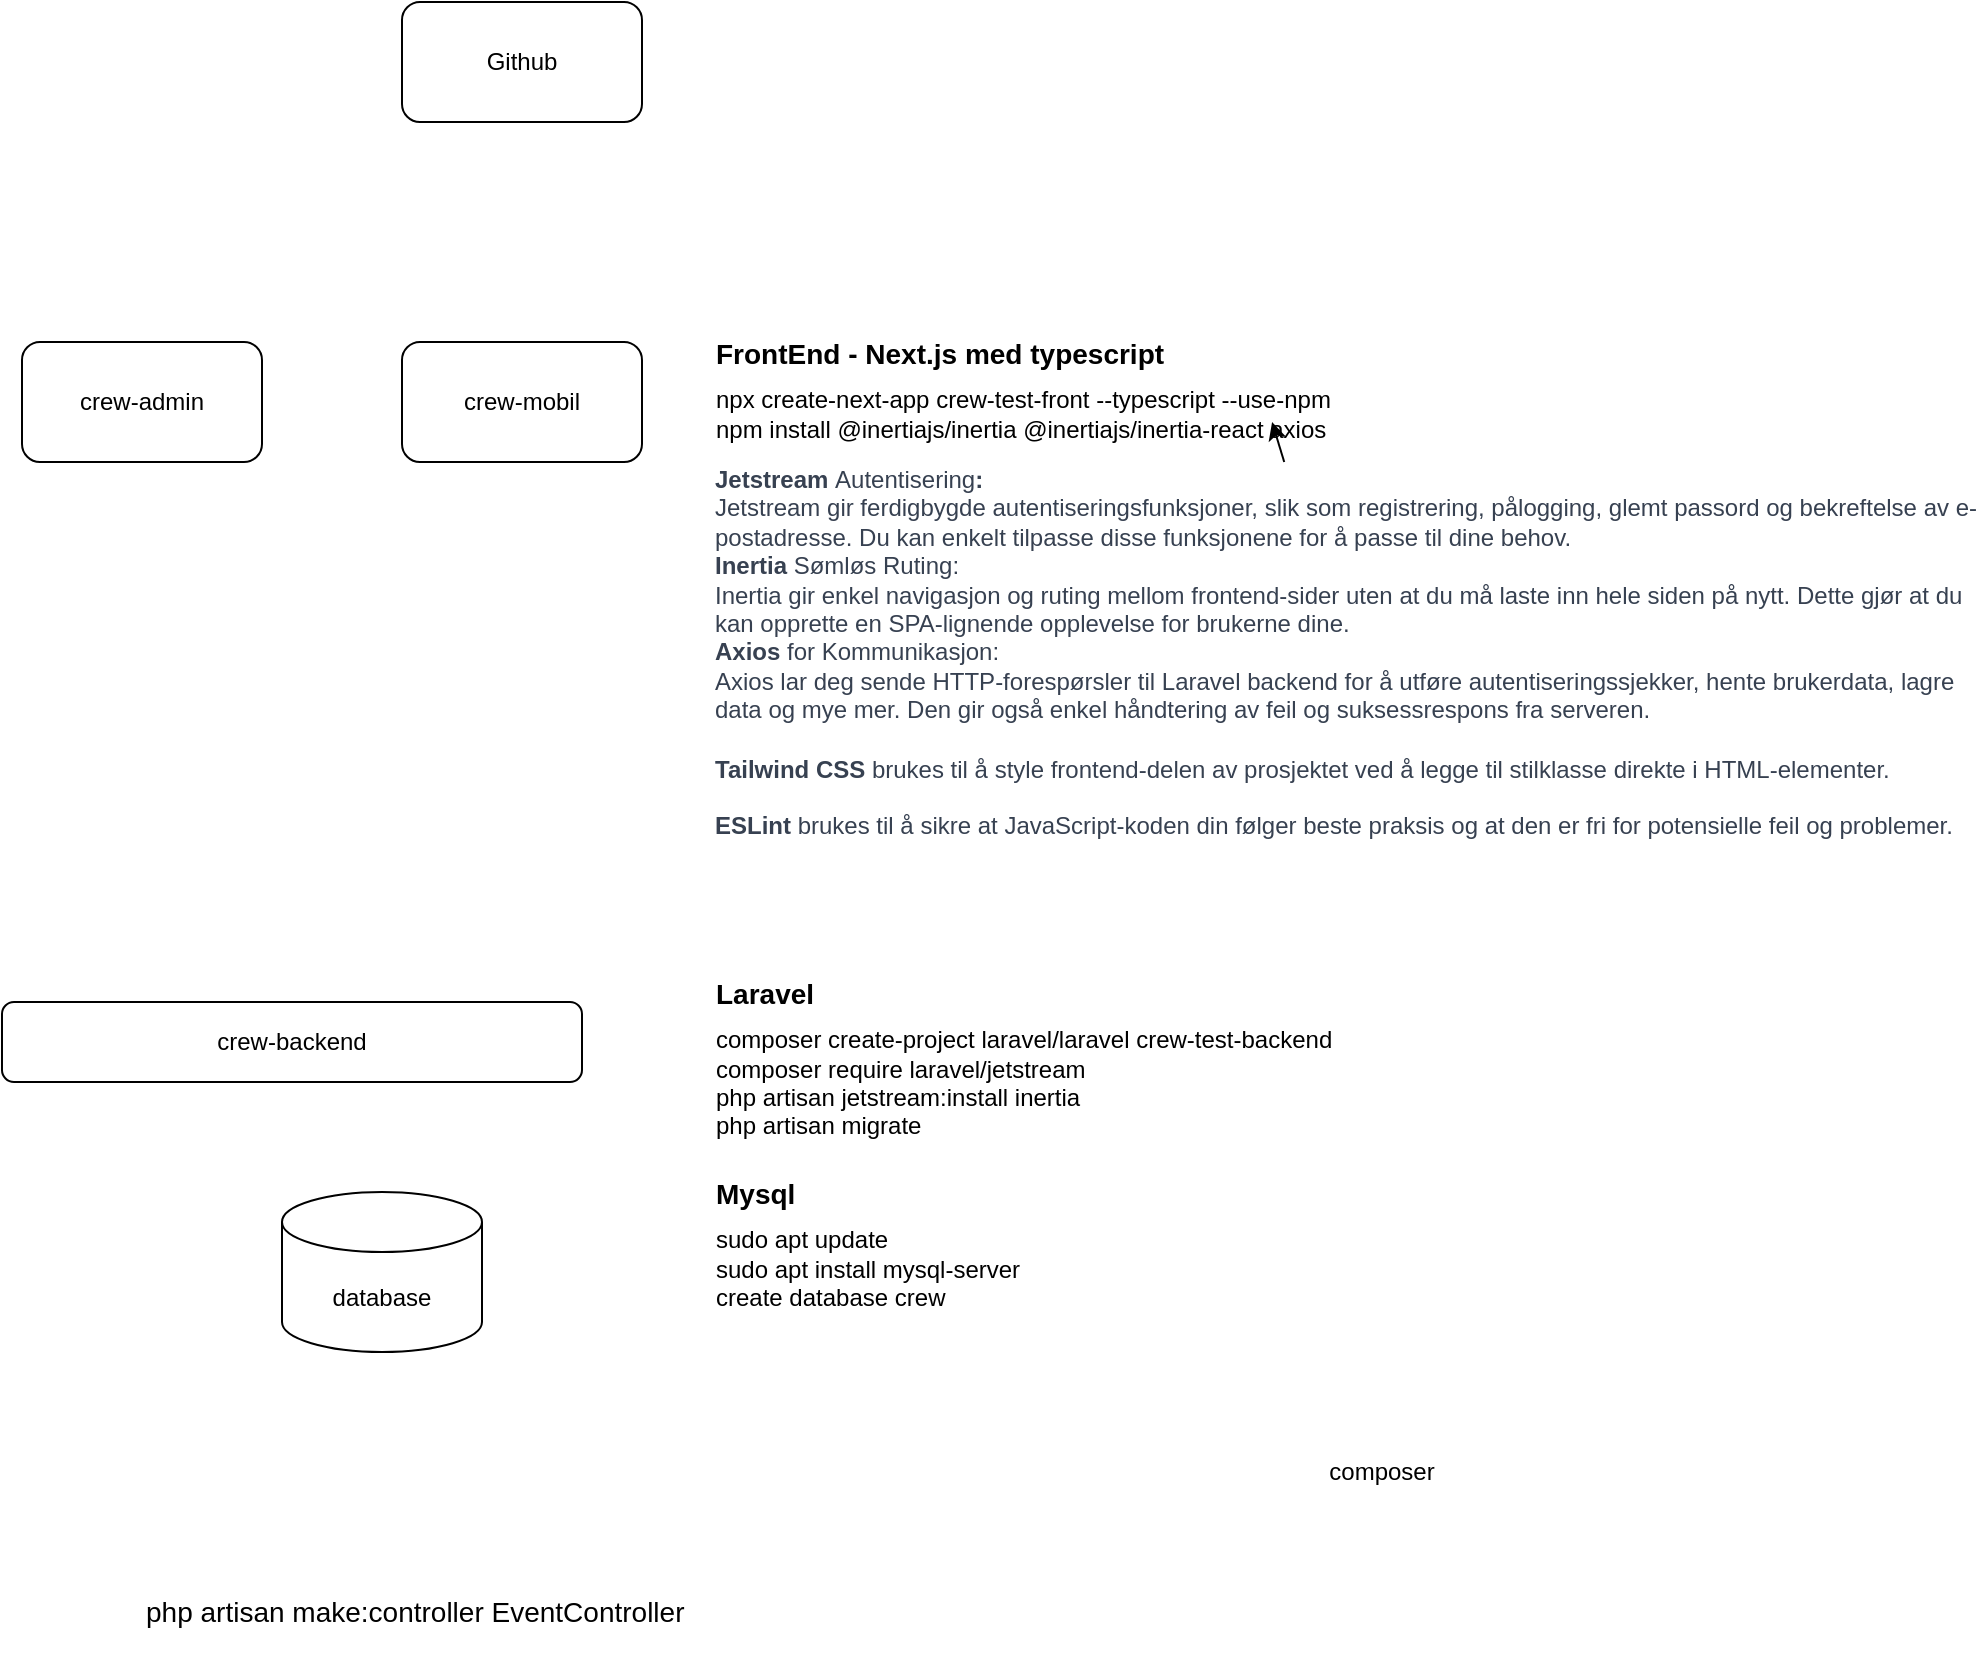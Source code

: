 <mxfile>
    <diagram id="3HGQ8eRgQbOOVfOz0jDS" name="Testmiljø">
        <mxGraphModel dx="1026" dy="1996" grid="1" gridSize="10" guides="1" tooltips="1" connect="1" arrows="1" fold="1" page="1" pageScale="1" pageWidth="1654" pageHeight="1169" math="0" shadow="0">
            <root>
                <mxCell id="0"/>
                <mxCell id="1" parent="0"/>
                <mxCell id="2" value="crew-admin&lt;br&gt;" style="rounded=1;whiteSpace=wrap;html=1;fontFamily=Helvetica;" parent="1" vertex="1">
                    <mxGeometry x="30" y="60" width="120" height="60" as="geometry"/>
                </mxCell>
                <mxCell id="4" value="crew-mobil" style="rounded=1;whiteSpace=wrap;html=1;fontFamily=Helvetica;" parent="1" vertex="1">
                    <mxGeometry x="220" y="60" width="120" height="60" as="geometry"/>
                </mxCell>
                <mxCell id="5" value="crew-backend" style="rounded=1;whiteSpace=wrap;html=1;fontFamily=Helvetica;" parent="1" vertex="1">
                    <mxGeometry x="20" y="390" width="290" height="40" as="geometry"/>
                </mxCell>
                <mxCell id="6" value="database" style="shape=cylinder3;whiteSpace=wrap;html=1;boundedLbl=1;backgroundOutline=1;size=15;fontFamily=Helvetica;" parent="1" vertex="1">
                    <mxGeometry x="160" y="485" width="100" height="80" as="geometry"/>
                </mxCell>
                <mxCell id="isVcmr7jaF7rnWvU3-IF-14" value="composer" style="text;html=1;strokeColor=none;fillColor=none;align=center;verticalAlign=middle;whiteSpace=wrap;rounded=0;fontFamily=Helvetica;" parent="1" vertex="1">
                    <mxGeometry x="680" y="610" width="60" height="30" as="geometry"/>
                </mxCell>
                <mxCell id="isVcmr7jaF7rnWvU3-IF-17" value="Github" style="rounded=1;whiteSpace=wrap;html=1;fontFamily=Helvetica;" parent="1" vertex="1">
                    <mxGeometry x="220" y="-110" width="120" height="60" as="geometry"/>
                </mxCell>
                <mxCell id="isVcmr7jaF7rnWvU3-IF-20" value="&lt;h1 style=&quot;line-height: 0%;&quot;&gt;&lt;font style=&quot;font-size: 14px;&quot;&gt;Laravel&lt;/font&gt;&lt;/h1&gt;&lt;div&gt;&lt;span style=&quot;caret-color: rgb(255, 255, 255); text-size-adjust: auto;&quot;&gt;&lt;font style=&quot;font-size: 12px;&quot;&gt;composer create-project laravel/laravel crew-test-backend&lt;/font&gt;&lt;/span&gt;&lt;br&gt;&lt;/div&gt;&lt;div&gt;&lt;span style=&quot;caret-color: rgb(255, 255, 255); background-color: initial;&quot;&gt;composer require laravel/jetstream&lt;/span&gt;&lt;br&gt;&lt;/div&gt;&lt;div&gt;&lt;span style=&quot;text-size-adjust: auto;&quot;&gt;&lt;font style=&quot;&quot;&gt;&lt;div style=&quot;&quot;&gt;&lt;span style=&quot;caret-color: rgb(255, 255, 255);&quot;&gt;&lt;div&gt;php artisan jetstream:install inertia&lt;/div&gt;&lt;div&gt;php artisan migrate&lt;/div&gt;&lt;div&gt;php artisan serve&lt;/div&gt;&lt;div&gt;&lt;br&gt;&lt;/div&gt;&lt;/span&gt;&lt;/div&gt;&lt;div style=&quot;font-size: 12px; caret-color: rgb(255, 255, 255);&quot;&gt;&lt;br&gt;&lt;/div&gt;&lt;/font&gt;&lt;/span&gt;&lt;/div&gt;" style="text;html=1;strokeColor=none;fillColor=none;spacing=3;spacingTop=-21;overflow=hidden;rounded=0;whiteSpace=wrap;fontFamily=Helvetica;" parent="1" vertex="1">
                    <mxGeometry x="374" y="380" width="556" height="80" as="geometry"/>
                </mxCell>
                <mxCell id="isVcmr7jaF7rnWvU3-IF-21" value="&lt;h1 style=&quot;line-height: 0%;&quot;&gt;&lt;font style=&quot;font-size: 14px;&quot;&gt;Mysql&lt;/font&gt;&lt;/h1&gt;&lt;div&gt;&lt;div&gt;&lt;font&gt;&lt;span style=&quot;caret-color: rgb(255, 255, 255);&quot;&gt;sudo apt update&lt;/span&gt;&lt;/font&gt;&lt;/div&gt;&lt;div&gt;&lt;font&gt;&lt;span style=&quot;caret-color: rgb(255, 255, 255);&quot;&gt;sudo apt install mysql-server&lt;/span&gt;&lt;/font&gt;&lt;/div&gt;&lt;/div&gt;&lt;div&gt;create database crew&amp;nbsp;&lt;/div&gt;" style="text;html=1;strokeColor=none;fillColor=none;spacing=3;spacingTop=-21;overflow=hidden;rounded=0;whiteSpace=wrap;fontFamily=Helvetica;" parent="1" vertex="1">
                    <mxGeometry x="374" y="480" width="556" height="80" as="geometry"/>
                </mxCell>
                <mxCell id="isVcmr7jaF7rnWvU3-IF-27" value="" style="edgeStyle=none;html=1;fontFamily=Helvetica;fontSize=12;fontColor=#000000;" parent="1" source="isVcmr7jaF7rnWvU3-IF-23" target="isVcmr7jaF7rnWvU3-IF-26" edge="1">
                    <mxGeometry relative="1" as="geometry"/>
                </mxCell>
                <mxCell id="isVcmr7jaF7rnWvU3-IF-23" value="&lt;h1 style=&quot;line-height: 0%;&quot;&gt;&lt;font style=&quot;font-size: 14px;&quot;&gt;FrontEnd - Next.js med typescript&lt;/font&gt;&lt;/h1&gt;&lt;div&gt;&lt;div&gt;&lt;span style=&quot;caret-color: rgb(255, 255, 255);&quot;&gt;npx create-next-app crew-test-front --typescript --use-npm&lt;/span&gt;&lt;/div&gt;&lt;div&gt;&lt;div&gt;&lt;span style=&quot;caret-color: rgb(255, 255, 255);&quot;&gt;npm install @inertiajs/inertia @inertiajs/inertia-react axios&lt;/span&gt;&lt;/div&gt;&lt;/div&gt;&lt;/div&gt;&lt;div&gt;&lt;br&gt;&lt;/div&gt;&lt;div&gt;&lt;span style=&quot;text-size-adjust: auto;&quot;&gt;&lt;font style=&quot;&quot;&gt;&lt;div style=&quot;font-size: 12px; caret-color: rgb(255, 255, 255);&quot;&gt;&lt;br&gt;&lt;/div&gt;&lt;/font&gt;&lt;/span&gt;&lt;/div&gt;" style="text;html=1;strokeColor=none;fillColor=none;spacing=3;spacingTop=-21;overflow=hidden;rounded=0;whiteSpace=wrap;fontFamily=Helvetica;" parent="1" vertex="1">
                    <mxGeometry x="374" y="60" width="556" height="60" as="geometry"/>
                </mxCell>
                <mxCell id="isVcmr7jaF7rnWvU3-IF-25" value="php artisan make:controller EventController" style="text;whiteSpace=wrap;html=1;fontSize=14;fontColor=#000000;fontFamily=Helvetica;" parent="1" vertex="1">
                    <mxGeometry x="90" y="680" width="300" height="40" as="geometry"/>
                </mxCell>
                <mxCell id="isVcmr7jaF7rnWvU3-IF-26" value="&lt;ol style=&quot;border: 0px solid rgb(217, 217, 227); box-sizing: border-box; --tw-border-spacing-x: 0; --tw-border-spacing-y: 0; --tw-translate-x: 0; --tw-translate-y: 0; --tw-rotate: 0; --tw-skew-x: 0; --tw-skew-y: 0; --tw-scale-x: 1; --tw-scale-y: 1; --tw-pan-x: ; --tw-pan-y: ; --tw-pinch-zoom: ; --tw-scroll-snap-strictness: proximity; --tw-gradient-from-position: ; --tw-gradient-via-position: ; --tw-gradient-to-position: ; --tw-ordinal: ; --tw-slashed-zero: ; --tw-numeric-figure: ; --tw-numeric-spacing: ; --tw-numeric-fraction: ; --tw-ring-inset: ; --tw-ring-offset-width: 0px; --tw-ring-offset-color: #fff; --tw-ring-color: rgba(69,89,164,0.5); --tw-ring-offset-shadow: 0 0 transparent; --tw-ring-shadow: 0 0 transparent; --tw-shadow: 0 0 transparent; --tw-shadow-colored: 0 0 transparent; --tw-blur: ; --tw-brightness: ; --tw-contrast: ; --tw-grayscale: ; --tw-hue-rotate: ; --tw-invert: ; --tw-saturate: ; --tw-sepia: ; --tw-drop-shadow: ; --tw-backdrop-blur: ; --tw-backdrop-brightness: ; --tw-backdrop-contrast: ; --tw-backdrop-grayscale: ; --tw-backdrop-hue-rotate: ; --tw-backdrop-invert: ; --tw-backdrop-opacity: ; --tw-backdrop-saturate: ; --tw-backdrop-sepia: ; list-style: none; margin: 1.25em 0px; padding: 0px; counter-reset: list-number 0; display: flex; flex-direction: column; caret-color: rgb(55, 65, 81); color: rgb(55, 65, 81); font-style: normal; font-variant-caps: normal; letter-spacing: normal; text-align: start; text-indent: 0px; text-transform: none; word-spacing: 0px; text-size-adjust: auto; -webkit-text-stroke-width: 0px; text-decoration: none; font-size: 12px;&quot;&gt;&lt;li style=&quot;font-size: 12px; border: 0px solid rgb(217, 217, 227); box-sizing: border-box; --tw-border-spacing-x: 0; --tw-border-spacing-y: 0; --tw-translate-x: 0; --tw-translate-y: 0; --tw-rotate: 0; --tw-skew-x: 0; --tw-skew-y: 0; --tw-scale-x: 1; --tw-scale-y: 1; --tw-pan-x: ; --tw-pan-y: ; --tw-pinch-zoom: ; --tw-scroll-snap-strictness: proximity; --tw-gradient-from-position: ; --tw-gradient-via-position: ; --tw-gradient-to-position: ; --tw-ordinal: ; --tw-slashed-zero: ; --tw-numeric-figure: ; --tw-numeric-spacing: ; --tw-numeric-fraction: ; --tw-ring-inset: ; --tw-ring-offset-width: 0px; --tw-ring-offset-color: #fff; --tw-ring-color: rgba(69,89,164,0.5); --tw-ring-offset-shadow: 0 0 transparent; --tw-ring-shadow: 0 0 transparent; --tw-shadow: 0 0 transparent; --tw-shadow-colored: 0 0 transparent; --tw-blur: ; --tw-brightness: ; --tw-contrast: ; --tw-grayscale: ; --tw-hue-rotate: ; --tw-invert: ; --tw-saturate: ; --tw-sepia: ; --tw-drop-shadow: ; --tw-backdrop-blur: ; --tw-backdrop-brightness: ; --tw-backdrop-contrast: ; --tw-backdrop-grayscale: ; --tw-backdrop-hue-rotate: ; --tw-backdrop-invert: ; --tw-backdrop-opacity: ; --tw-backdrop-saturate: ; --tw-backdrop-sepia: ; margin-bottom: 0px; margin-top: 0px; padding-left: 0.375em; counter-increment: list-number 1; display: block; min-height: 28px;&quot;&gt;&lt;p style=&quot;border: 0px solid rgb(217, 217, 227); box-sizing: border-box; --tw-border-spacing-x: 0; --tw-border-spacing-y: 0; --tw-translate-x: 0; --tw-translate-y: 0; --tw-rotate: 0; --tw-skew-x: 0; --tw-skew-y: 0; --tw-scale-x: 1; --tw-scale-y: 1; --tw-pan-x: ; --tw-pan-y: ; --tw-pinch-zoom: ; --tw-scroll-snap-strictness: proximity; --tw-gradient-from-position: ; --tw-gradient-via-position: ; --tw-gradient-to-position: ; --tw-ordinal: ; --tw-slashed-zero: ; --tw-numeric-figure: ; --tw-numeric-spacing: ; --tw-numeric-fraction: ; --tw-ring-inset: ; --tw-ring-offset-width: 0px; --tw-ring-offset-color: #fff; --tw-ring-color: rgba(69,89,164,0.5); --tw-ring-offset-shadow: 0 0 transparent; --tw-ring-shadow: 0 0 transparent; --tw-shadow: 0 0 transparent; --tw-shadow-colored: 0 0 transparent; --tw-blur: ; --tw-brightness: ; --tw-contrast: ; --tw-grayscale: ; --tw-hue-rotate: ; --tw-invert: ; --tw-saturate: ; --tw-sepia: ; --tw-drop-shadow: ; --tw-backdrop-blur: ; --tw-backdrop-brightness: ; --tw-backdrop-contrast: ; --tw-backdrop-grayscale: ; --tw-backdrop-hue-rotate: ; --tw-backdrop-invert: ; --tw-backdrop-opacity: ; --tw-backdrop-saturate: ; --tw-backdrop-sepia: ; margin: 0px;&quot;&gt;&lt;font style=&quot;font-size: 12px;&quot;&gt;&lt;b style=&quot;&quot;&gt;Jetstream &lt;/b&gt;Autentisering&lt;b style=&quot;&quot;&gt;:&lt;/b&gt;&lt;br&gt;Jetstream gir ferdigbygde autentiseringsfunksjoner, slik som registrering, pålogging, glemt passord og bekreftelse av e-postadresse. Du kan enkelt tilpasse disse funksjonene for å passe til dine behov.&lt;/font&gt;&lt;/p&gt;&lt;/li&gt;&lt;li style=&quot;font-size: 12px; border: 0px solid rgb(217, 217, 227); box-sizing: border-box; --tw-border-spacing-x: 0; --tw-border-spacing-y: 0; --tw-translate-x: 0; --tw-translate-y: 0; --tw-rotate: 0; --tw-skew-x: 0; --tw-skew-y: 0; --tw-scale-x: 1; --tw-scale-y: 1; --tw-pan-x: ; --tw-pan-y: ; --tw-pinch-zoom: ; --tw-scroll-snap-strictness: proximity; --tw-gradient-from-position: ; --tw-gradient-via-position: ; --tw-gradient-to-position: ; --tw-ordinal: ; --tw-slashed-zero: ; --tw-numeric-figure: ; --tw-numeric-spacing: ; --tw-numeric-fraction: ; --tw-ring-inset: ; --tw-ring-offset-width: 0px; --tw-ring-offset-color: #fff; --tw-ring-color: rgba(69,89,164,0.5); --tw-ring-offset-shadow: 0 0 transparent; --tw-ring-shadow: 0 0 transparent; --tw-shadow: 0 0 transparent; --tw-shadow-colored: 0 0 transparent; --tw-blur: ; --tw-brightness: ; --tw-contrast: ; --tw-grayscale: ; --tw-hue-rotate: ; --tw-invert: ; --tw-saturate: ; --tw-sepia: ; --tw-drop-shadow: ; --tw-backdrop-blur: ; --tw-backdrop-brightness: ; --tw-backdrop-contrast: ; --tw-backdrop-grayscale: ; --tw-backdrop-hue-rotate: ; --tw-backdrop-invert: ; --tw-backdrop-opacity: ; --tw-backdrop-saturate: ; --tw-backdrop-sepia: ; margin-bottom: 0px; margin-top: 0px; padding-left: 0.375em; counter-increment: list-number 1; display: block; min-height: 28px;&quot;&gt;&lt;p style=&quot;border: 0px solid rgb(217, 217, 227); box-sizing: border-box; --tw-border-spacing-x: 0; --tw-border-spacing-y: 0; --tw-translate-x: 0; --tw-translate-y: 0; --tw-rotate: 0; --tw-skew-x: 0; --tw-skew-y: 0; --tw-scale-x: 1; --tw-scale-y: 1; --tw-pan-x: ; --tw-pan-y: ; --tw-pinch-zoom: ; --tw-scroll-snap-strictness: proximity; --tw-gradient-from-position: ; --tw-gradient-via-position: ; --tw-gradient-to-position: ; --tw-ordinal: ; --tw-slashed-zero: ; --tw-numeric-figure: ; --tw-numeric-spacing: ; --tw-numeric-fraction: ; --tw-ring-inset: ; --tw-ring-offset-width: 0px; --tw-ring-offset-color: #fff; --tw-ring-color: rgba(69,89,164,0.5); --tw-ring-offset-shadow: 0 0 transparent; --tw-ring-shadow: 0 0 transparent; --tw-shadow: 0 0 transparent; --tw-shadow-colored: 0 0 transparent; --tw-blur: ; --tw-brightness: ; --tw-contrast: ; --tw-grayscale: ; --tw-hue-rotate: ; --tw-invert: ; --tw-saturate: ; --tw-sepia: ; --tw-drop-shadow: ; --tw-backdrop-blur: ; --tw-backdrop-brightness: ; --tw-backdrop-contrast: ; --tw-backdrop-grayscale: ; --tw-backdrop-hue-rotate: ; --tw-backdrop-invert: ; --tw-backdrop-opacity: ; --tw-backdrop-saturate: ; --tw-backdrop-sepia: ; margin: 0px;&quot;&gt;&lt;font style=&quot;font-size: 12px;&quot;&gt;&lt;b&gt;Inertia&lt;/b&gt; Sømløs Ruting:&lt;br&gt;Inertia gir enkel navigasjon og ruting mellom frontend-sider uten at du må laste inn hele siden på nytt. Dette gjør at du kan opprette en SPA-lignende opplevelse for brukerne dine.&lt;/font&gt;&lt;/p&gt;&lt;/li&gt;&lt;li style=&quot;border: 0px solid rgb(217, 217, 227); box-sizing: border-box; --tw-border-spacing-x: 0; --tw-border-spacing-y: 0; --tw-translate-x: 0; --tw-translate-y: 0; --tw-rotate: 0; --tw-skew-x: 0; --tw-skew-y: 0; --tw-scale-x: 1; --tw-scale-y: 1; --tw-pan-x: ; --tw-pan-y: ; --tw-pinch-zoom: ; --tw-scroll-snap-strictness: proximity; --tw-gradient-from-position: ; --tw-gradient-via-position: ; --tw-gradient-to-position: ; --tw-ordinal: ; --tw-slashed-zero: ; --tw-numeric-figure: ; --tw-numeric-spacing: ; --tw-numeric-fraction: ; --tw-ring-inset: ; --tw-ring-offset-width: 0px; --tw-ring-offset-color: #fff; --tw-ring-color: rgba(69,89,164,0.5); --tw-ring-offset-shadow: 0 0 transparent; --tw-ring-shadow: 0 0 transparent; --tw-shadow: 0 0 transparent; --tw-shadow-colored: 0 0 transparent; --tw-blur: ; --tw-brightness: ; --tw-contrast: ; --tw-grayscale: ; --tw-hue-rotate: ; --tw-invert: ; --tw-saturate: ; --tw-sepia: ; --tw-drop-shadow: ; --tw-backdrop-blur: ; --tw-backdrop-brightness: ; --tw-backdrop-contrast: ; --tw-backdrop-grayscale: ; --tw-backdrop-hue-rotate: ; --tw-backdrop-invert: ; --tw-backdrop-opacity: ; --tw-backdrop-saturate: ; --tw-backdrop-sepia: ; margin-bottom: 0px; margin-top: 0px; padding-left: 0.375em; counter-increment: list-number 1; display: block; min-height: 28px;&quot;&gt;&lt;p style=&quot;border: 0px solid rgb(217, 217, 227); box-sizing: border-box; --tw-border-spacing-x: 0; --tw-border-spacing-y: 0; --tw-translate-x: 0; --tw-translate-y: 0; --tw-rotate: 0; --tw-skew-x: 0; --tw-skew-y: 0; --tw-scale-x: 1; --tw-scale-y: 1; --tw-pan-x: ; --tw-pan-y: ; --tw-pinch-zoom: ; --tw-scroll-snap-strictness: proximity; --tw-gradient-from-position: ; --tw-gradient-via-position: ; --tw-gradient-to-position: ; --tw-ordinal: ; --tw-slashed-zero: ; --tw-numeric-figure: ; --tw-numeric-spacing: ; --tw-numeric-fraction: ; --tw-ring-inset: ; --tw-ring-offset-width: 0px; --tw-ring-offset-color: #fff; --tw-ring-color: rgba(69,89,164,0.5); --tw-ring-offset-shadow: 0 0 transparent; --tw-ring-shadow: 0 0 transparent; --tw-shadow: 0 0 transparent; --tw-shadow-colored: 0 0 transparent; --tw-blur: ; --tw-brightness: ; --tw-contrast: ; --tw-grayscale: ; --tw-hue-rotate: ; --tw-invert: ; --tw-saturate: ; --tw-sepia: ; --tw-drop-shadow: ; --tw-backdrop-blur: ; --tw-backdrop-brightness: ; --tw-backdrop-contrast: ; --tw-backdrop-grayscale: ; --tw-backdrop-hue-rotate: ; --tw-backdrop-invert: ; --tw-backdrop-opacity: ; --tw-backdrop-saturate: ; --tw-backdrop-sepia: ; margin: 0px;&quot;&gt;&lt;font style=&quot;font-size: 12px;&quot;&gt;&lt;b&gt;Axios&lt;/b&gt; for Kommunikasjon:&lt;br&gt;Axios lar deg sende HTTP-forespørsl&lt;/font&gt;&lt;font style=&quot;font-size: 12px;&quot;&gt;er til Laravel backend for å utføre autentiseringssjekker, hente brukerdata, lagre data og mye mer. Den gir også enkel håndtering av feil og suksessrespons fra serveren.&lt;/font&gt;&lt;/p&gt;&lt;/li&gt;&lt;/ol&gt;&lt;ul style=&quot;border: 0px solid rgb(217, 217, 227); box-sizing: border-box; --tw-border-spacing-x: 0; --tw-border-spacing-y: 0; --tw-translate-x: 0; --tw-translate-y: 0; --tw-rotate: 0; --tw-skew-x: 0; --tw-skew-y: 0; --tw-scale-x: 1; --tw-scale-y: 1; --tw-pan-x: ; --tw-pan-y: ; --tw-pinch-zoom: ; --tw-scroll-snap-strictness: proximity; --tw-gradient-from-position: ; --tw-gradient-via-position: ; --tw-gradient-to-position: ; --tw-ordinal: ; --tw-slashed-zero: ; --tw-numeric-figure: ; --tw-numeric-spacing: ; --tw-numeric-fraction: ; --tw-ring-inset: ; --tw-ring-offset-width: 0px; --tw-ring-offset-color: #fff; --tw-ring-color: rgba(69,89,164,0.5); --tw-ring-offset-shadow: 0 0 transparent; --tw-ring-shadow: 0 0 transparent; --tw-shadow: 0 0 transparent; --tw-shadow-colored: 0 0 transparent; --tw-blur: ; --tw-brightness: ; --tw-contrast: ; --tw-grayscale: ; --tw-hue-rotate: ; --tw-invert: ; --tw-saturate: ; --tw-sepia: ; --tw-drop-shadow: ; --tw-backdrop-blur: ; --tw-backdrop-brightness: ; --tw-backdrop-contrast: ; --tw-backdrop-grayscale: ; --tw-backdrop-hue-rotate: ; --tw-backdrop-invert: ; --tw-backdrop-opacity: ; --tw-backdrop-saturate: ; --tw-backdrop-sepia: ; list-style-position: initial; list-style-image: initial; margin: 1.25em 0px; padding: 0px; display: flex; flex-direction: column; caret-color: rgb(55, 65, 81); color: rgb(55, 65, 81); text-size-adjust: auto; font-size: 12px;&quot;&gt;&lt;li style=&quot;border: 0px solid rgb(217, 217, 227); box-sizing: border-box; --tw-border-spacing-x: 0; --tw-border-spacing-y: 0; --tw-translate-x: 0; --tw-translate-y: 0; --tw-rotate: 0; --tw-skew-x: 0; --tw-skew-y: 0; --tw-scale-x: 1; --tw-scale-y: 1; --tw-pan-x: ; --tw-pan-y: ; --tw-pinch-zoom: ; --tw-scroll-snap-strictness: proximity; --tw-gradient-from-position: ; --tw-gradient-via-position: ; --tw-gradient-to-position: ; --tw-ordinal: ; --tw-slashed-zero: ; --tw-numeric-figure: ; --tw-numeric-spacing: ; --tw-numeric-fraction: ; --tw-ring-inset: ; --tw-ring-offset-width: 0px; --tw-ring-offset-color: #fff; --tw-ring-color: rgba(69,89,164,0.5); --tw-ring-offset-shadow: 0 0 transparent; --tw-ring-shadow: 0 0 transparent; --tw-shadow: 0 0 transparent; --tw-shadow-colored: 0 0 transparent; --tw-blur: ; --tw-brightness: ; --tw-contrast: ; --tw-grayscale: ; --tw-hue-rotate: ; --tw-invert: ; --tw-saturate: ; --tw-sepia: ; --tw-drop-shadow: ; --tw-backdrop-blur: ; --tw-backdrop-brightness: ; --tw-backdrop-contrast: ; --tw-backdrop-grayscale: ; --tw-backdrop-hue-rotate: ; --tw-backdrop-invert: ; --tw-backdrop-opacity: ; --tw-backdrop-saturate: ; --tw-backdrop-sepia: ; margin: 0px; padding-left: 0.375em; display: block; min-height: 28px;&quot;&gt;&lt;font style=&quot;font-size: 12px;&quot;&gt;&lt;b&gt;Tailwind CSS&lt;/b&gt; brukes til å style frontend-delen av prosjektet ved å legge til stilklasse direkte i HTML-elementer.&lt;/font&gt;&lt;/li&gt;&lt;li style=&quot;border: 0px solid rgb(217, 217, 227); box-sizing: border-box; --tw-border-spacing-x: 0; --tw-border-spacing-y: 0; --tw-translate-x: 0; --tw-translate-y: 0; --tw-rotate: 0; --tw-skew-x: 0; --tw-skew-y: 0; --tw-scale-x: 1; --tw-scale-y: 1; --tw-pan-x: ; --tw-pan-y: ; --tw-pinch-zoom: ; --tw-scroll-snap-strictness: proximity; --tw-gradient-from-position: ; --tw-gradient-via-position: ; --tw-gradient-to-position: ; --tw-ordinal: ; --tw-slashed-zero: ; --tw-numeric-figure: ; --tw-numeric-spacing: ; --tw-numeric-fraction: ; --tw-ring-inset: ; --tw-ring-offset-width: 0px; --tw-ring-offset-color: #fff; --tw-ring-color: rgba(69,89,164,0.5); --tw-ring-offset-shadow: 0 0 transparent; --tw-ring-shadow: 0 0 transparent; --tw-shadow: 0 0 transparent; --tw-shadow-colored: 0 0 transparent; --tw-blur: ; --tw-brightness: ; --tw-contrast: ; --tw-grayscale: ; --tw-hue-rotate: ; --tw-invert: ; --tw-saturate: ; --tw-sepia: ; --tw-drop-shadow: ; --tw-backdrop-blur: ; --tw-backdrop-brightness: ; --tw-backdrop-contrast: ; --tw-backdrop-grayscale: ; --tw-backdrop-hue-rotate: ; --tw-backdrop-invert: ; --tw-backdrop-opacity: ; --tw-backdrop-saturate: ; --tw-backdrop-sepia: ; margin: 0px; padding-left: 0.375em; display: block; min-height: 28px;&quot;&gt;&lt;font style=&quot;font-size: 12px;&quot;&gt;&lt;b style=&quot;&quot;&gt;ESLint&lt;/b&gt; brukes til å sikre at JavaScript-koden din følger beste praksis og at den er fri for potensielle feil og problemer.&lt;/font&gt;&lt;/li&gt;&lt;/ul&gt;" style="text;whiteSpace=wrap;html=1;fontSize=14;fontColor=#000000;fontFamily=Helvetica;" parent="1" vertex="1">
                    <mxGeometry x="370" y="100" width="640" height="230" as="geometry"/>
                </mxCell>
            </root>
        </mxGraphModel>
    </diagram>
    <diagram id="zsjM_OGFmdZu6ylwT-4O" name="Prod">
        <mxGraphModel dx="802" dy="827" grid="1" gridSize="10" guides="1" tooltips="1" connect="1" arrows="1" fold="1" page="1" pageScale="1" pageWidth="827" pageHeight="1169" math="0" shadow="0">
            <root>
                <mxCell id="0"/>
                <mxCell id="1" parent="0"/>
            </root>
        </mxGraphModel>
    </diagram>
</mxfile>